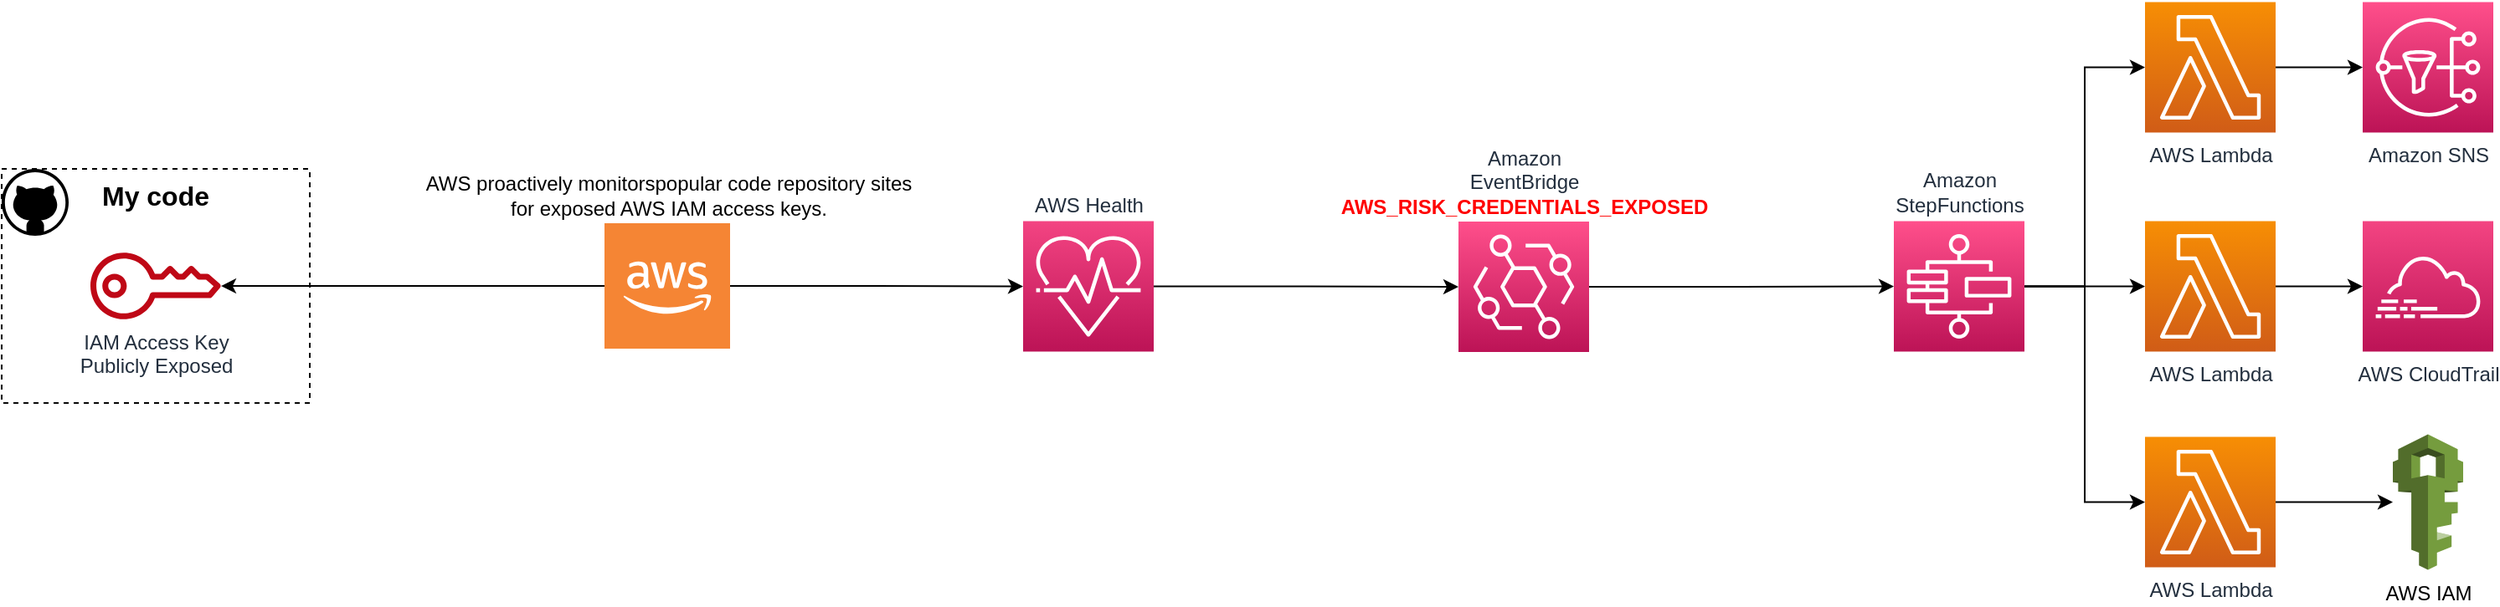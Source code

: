 <mxfile version="21.5.1" type="device">
  <diagram name="Page-1" id="8jNtizL9Epk46EjXaRG7">
    <mxGraphModel dx="2060" dy="840" grid="1" gridSize="10" guides="1" tooltips="1" connect="1" arrows="1" fold="1" page="1" pageScale="1" pageWidth="827" pageHeight="1169" math="0" shadow="0">
      <root>
        <mxCell id="0" />
        <mxCell id="1" parent="0" />
        <mxCell id="qA_RmF-w03jakzDlYd6n-9" value="My code" style="rounded=0;whiteSpace=wrap;html=1;fillColor=none;dashed=1;verticalAlign=top;fontStyle=1;fontSize=16;" vertex="1" parent="1">
          <mxGeometry x="80" y="170" width="184" height="140" as="geometry" />
        </mxCell>
        <mxCell id="qA_RmF-w03jakzDlYd6n-1" value="IAM Access Key&lt;br&gt;Publicly Exposed" style="sketch=0;outlineConnect=0;fontColor=#232F3E;gradientColor=none;fillColor=#BF0816;strokeColor=none;dashed=0;verticalLabelPosition=bottom;verticalAlign=top;align=center;html=1;fontSize=12;fontStyle=0;aspect=fixed;pointerEvents=1;shape=mxgraph.aws4.addon;" vertex="1" parent="1">
          <mxGeometry x="133" y="220" width="78" height="40" as="geometry" />
        </mxCell>
        <mxCell id="qA_RmF-w03jakzDlYd6n-20" style="edgeStyle=orthogonalEdgeStyle;rounded=0;orthogonalLoop=1;jettySize=auto;html=1;entryX=0;entryY=0.5;entryDx=0;entryDy=0;entryPerimeter=0;" edge="1" parent="1" source="qA_RmF-w03jakzDlYd6n-2" target="qA_RmF-w03jakzDlYd6n-3">
          <mxGeometry relative="1" as="geometry" />
        </mxCell>
        <mxCell id="qA_RmF-w03jakzDlYd6n-2" value="AWS Health" style="sketch=0;points=[[0,0,0],[0.25,0,0],[0.5,0,0],[0.75,0,0],[1,0,0],[0,1,0],[0.25,1,0],[0.5,1,0],[0.75,1,0],[1,1,0],[0,0.25,0],[0,0.5,0],[0,0.75,0],[1,0.25,0],[1,0.5,0],[1,0.75,0]];points=[[0,0,0],[0.25,0,0],[0.5,0,0],[0.75,0,0],[1,0,0],[0,1,0],[0.25,1,0],[0.5,1,0],[0.75,1,0],[1,1,0],[0,0.25,0],[0,0.5,0],[0,0.75,0],[1,0.25,0],[1,0.5,0],[1,0.75,0]];outlineConnect=0;fontColor=#232F3E;gradientColor=#F34482;gradientDirection=north;fillColor=#BC1356;strokeColor=#ffffff;dashed=0;verticalLabelPosition=top;verticalAlign=bottom;align=center;html=1;fontSize=12;fontStyle=0;aspect=fixed;shape=mxgraph.aws4.resourceIcon;resIcon=mxgraph.aws4.personal_health_dashboard;labelPosition=center;" vertex="1" parent="1">
          <mxGeometry x="690" y="201.25" width="78" height="78" as="geometry" />
        </mxCell>
        <mxCell id="qA_RmF-w03jakzDlYd6n-21" style="edgeStyle=orthogonalEdgeStyle;rounded=0;orthogonalLoop=1;jettySize=auto;html=1;entryX=0;entryY=0.5;entryDx=0;entryDy=0;entryPerimeter=0;" edge="1" parent="1" source="qA_RmF-w03jakzDlYd6n-3" target="qA_RmF-w03jakzDlYd6n-4">
          <mxGeometry relative="1" as="geometry" />
        </mxCell>
        <mxCell id="qA_RmF-w03jakzDlYd6n-3" value="Amazon&lt;br&gt;EventBridge&lt;br&gt;&lt;b&gt;&lt;font color=&quot;#ff0000&quot;&gt;AWS_RISK_CREDENTIALS_EXPOSED&lt;/font&gt;&lt;/b&gt;" style="sketch=0;points=[[0,0,0],[0.25,0,0],[0.5,0,0],[0.75,0,0],[1,0,0],[0,1,0],[0.25,1,0],[0.5,1,0],[0.75,1,0],[1,1,0],[0,0.25,0],[0,0.5,0],[0,0.75,0],[1,0.25,0],[1,0.5,0],[1,0.75,0]];outlineConnect=0;fontColor=#232F3E;gradientColor=#FF4F8B;gradientDirection=north;fillColor=#BC1356;strokeColor=#ffffff;dashed=0;verticalLabelPosition=top;verticalAlign=bottom;align=center;html=1;fontSize=12;fontStyle=0;aspect=fixed;shape=mxgraph.aws4.resourceIcon;resIcon=mxgraph.aws4.eventbridge;labelPosition=center;" vertex="1" parent="1">
          <mxGeometry x="950" y="201.5" width="78" height="78" as="geometry" />
        </mxCell>
        <mxCell id="qA_RmF-w03jakzDlYd6n-28" style="edgeStyle=orthogonalEdgeStyle;rounded=0;orthogonalLoop=1;jettySize=auto;html=1;" edge="1" parent="1" source="qA_RmF-w03jakzDlYd6n-4" target="qA_RmF-w03jakzDlYd6n-15">
          <mxGeometry relative="1" as="geometry" />
        </mxCell>
        <mxCell id="qA_RmF-w03jakzDlYd6n-30" style="edgeStyle=orthogonalEdgeStyle;rounded=0;orthogonalLoop=1;jettySize=auto;html=1;entryX=0;entryY=0.5;entryDx=0;entryDy=0;entryPerimeter=0;" edge="1" parent="1" source="qA_RmF-w03jakzDlYd6n-4" target="qA_RmF-w03jakzDlYd6n-17">
          <mxGeometry relative="1" as="geometry" />
        </mxCell>
        <mxCell id="qA_RmF-w03jakzDlYd6n-31" style="edgeStyle=orthogonalEdgeStyle;rounded=0;orthogonalLoop=1;jettySize=auto;html=1;entryX=0;entryY=0.5;entryDx=0;entryDy=0;entryPerimeter=0;" edge="1" parent="1" source="qA_RmF-w03jakzDlYd6n-4" target="qA_RmF-w03jakzDlYd6n-5">
          <mxGeometry relative="1" as="geometry" />
        </mxCell>
        <mxCell id="qA_RmF-w03jakzDlYd6n-4" value="Amazon&lt;br&gt;StepFunctions" style="sketch=0;points=[[0,0,0],[0.25,0,0],[0.5,0,0],[0.75,0,0],[1,0,0],[0,1,0],[0.25,1,0],[0.5,1,0],[0.75,1,0],[1,1,0],[0,0.25,0],[0,0.5,0],[0,0.75,0],[1,0.25,0],[1,0.5,0],[1,0.75,0]];outlineConnect=0;fontColor=#232F3E;gradientColor=#FF4F8B;gradientDirection=north;fillColor=#BC1356;strokeColor=#ffffff;dashed=0;verticalLabelPosition=top;verticalAlign=bottom;align=center;html=1;fontSize=12;fontStyle=0;aspect=fixed;shape=mxgraph.aws4.resourceIcon;resIcon=mxgraph.aws4.step_functions;labelPosition=center;" vertex="1" parent="1">
          <mxGeometry x="1210" y="201.25" width="78" height="78" as="geometry" />
        </mxCell>
        <mxCell id="qA_RmF-w03jakzDlYd6n-34" style="edgeStyle=orthogonalEdgeStyle;rounded=0;orthogonalLoop=1;jettySize=auto;html=1;" edge="1" parent="1" source="qA_RmF-w03jakzDlYd6n-5" target="qA_RmF-w03jakzDlYd6n-6">
          <mxGeometry relative="1" as="geometry" />
        </mxCell>
        <mxCell id="qA_RmF-w03jakzDlYd6n-5" value="AWS Lambda" style="sketch=0;points=[[0,0,0],[0.25,0,0],[0.5,0,0],[0.75,0,0],[1,0,0],[0,1,0],[0.25,1,0],[0.5,1,0],[0.75,1,0],[1,1,0],[0,0.25,0],[0,0.5,0],[0,0.75,0],[1,0.25,0],[1,0.5,0],[1,0.75,0]];outlineConnect=0;fontColor=#232F3E;gradientColor=#F78E04;gradientDirection=north;fillColor=#D05C17;strokeColor=#ffffff;dashed=0;verticalLabelPosition=bottom;verticalAlign=top;align=center;html=1;fontSize=12;fontStyle=0;aspect=fixed;shape=mxgraph.aws4.resourceIcon;resIcon=mxgraph.aws4.lambda;" vertex="1" parent="1">
          <mxGeometry x="1360" y="70.25" width="78" height="78" as="geometry" />
        </mxCell>
        <mxCell id="qA_RmF-w03jakzDlYd6n-6" value="Amazon SNS" style="sketch=0;points=[[0,0,0],[0.25,0,0],[0.5,0,0],[0.75,0,0],[1,0,0],[0,1,0],[0.25,1,0],[0.5,1,0],[0.75,1,0],[1,1,0],[0,0.25,0],[0,0.5,0],[0,0.75,0],[1,0.25,0],[1,0.5,0],[1,0.75,0]];outlineConnect=0;fontColor=#232F3E;gradientColor=#FF4F8B;gradientDirection=north;fillColor=#BC1356;strokeColor=#ffffff;dashed=0;verticalLabelPosition=bottom;verticalAlign=top;align=center;html=1;fontSize=12;fontStyle=0;aspect=fixed;shape=mxgraph.aws4.resourceIcon;resIcon=mxgraph.aws4.sns;" vertex="1" parent="1">
          <mxGeometry x="1490" y="70.25" width="78" height="78" as="geometry" />
        </mxCell>
        <mxCell id="qA_RmF-w03jakzDlYd6n-7" value="AWS CloudTrail" style="sketch=0;points=[[0,0,0],[0.25,0,0],[0.5,0,0],[0.75,0,0],[1,0,0],[0,1,0],[0.25,1,0],[0.5,1,0],[0.75,1,0],[1,1,0],[0,0.25,0],[0,0.5,0],[0,0.75,0],[1,0.25,0],[1,0.5,0],[1,0.75,0]];points=[[0,0,0],[0.25,0,0],[0.5,0,0],[0.75,0,0],[1,0,0],[0,1,0],[0.25,1,0],[0.5,1,0],[0.75,1,0],[1,1,0],[0,0.25,0],[0,0.5,0],[0,0.75,0],[1,0.25,0],[1,0.5,0],[1,0.75,0]];outlineConnect=0;fontColor=#232F3E;gradientColor=#F34482;gradientDirection=north;fillColor=#BC1356;strokeColor=#ffffff;dashed=0;verticalLabelPosition=bottom;verticalAlign=top;align=center;html=1;fontSize=12;fontStyle=0;aspect=fixed;shape=mxgraph.aws4.resourceIcon;resIcon=mxgraph.aws4.cloudtrail;" vertex="1" parent="1">
          <mxGeometry x="1490" y="201.25" width="78" height="78" as="geometry" />
        </mxCell>
        <mxCell id="qA_RmF-w03jakzDlYd6n-8" value="" style="verticalLabelPosition=bottom;html=1;verticalAlign=top;align=center;strokeColor=none;fillColor=#000000;shape=mxgraph.azure.github_code;pointerEvents=1;" vertex="1" parent="1">
          <mxGeometry x="80" y="170" width="40" height="40" as="geometry" />
        </mxCell>
        <mxCell id="qA_RmF-w03jakzDlYd6n-11" style="edgeStyle=orthogonalEdgeStyle;rounded=0;orthogonalLoop=1;jettySize=auto;html=1;" edge="1" parent="1" source="qA_RmF-w03jakzDlYd6n-10" target="qA_RmF-w03jakzDlYd6n-1">
          <mxGeometry relative="1" as="geometry" />
        </mxCell>
        <mxCell id="qA_RmF-w03jakzDlYd6n-19" style="edgeStyle=orthogonalEdgeStyle;rounded=0;orthogonalLoop=1;jettySize=auto;html=1;" edge="1" parent="1" source="qA_RmF-w03jakzDlYd6n-10" target="qA_RmF-w03jakzDlYd6n-2">
          <mxGeometry relative="1" as="geometry" />
        </mxCell>
        <mxCell id="qA_RmF-w03jakzDlYd6n-10" value="AWS proactively monitorspopular code repository sites&lt;br&gt;for exposed AWS IAM access keys." style="outlineConnect=0;dashed=0;verticalLabelPosition=top;verticalAlign=bottom;align=center;html=1;shape=mxgraph.aws3.cloud_2;fillColor=#F58534;gradientColor=none;labelPosition=center;" vertex="1" parent="1">
          <mxGeometry x="440" y="202.5" width="75" height="75" as="geometry" />
        </mxCell>
        <mxCell id="qA_RmF-w03jakzDlYd6n-33" style="edgeStyle=orthogonalEdgeStyle;rounded=0;orthogonalLoop=1;jettySize=auto;html=1;entryX=0;entryY=0.5;entryDx=0;entryDy=0;entryPerimeter=0;" edge="1" parent="1" source="qA_RmF-w03jakzDlYd6n-15" target="qA_RmF-w03jakzDlYd6n-7">
          <mxGeometry relative="1" as="geometry" />
        </mxCell>
        <mxCell id="qA_RmF-w03jakzDlYd6n-15" value="AWS Lambda" style="sketch=0;points=[[0,0,0],[0.25,0,0],[0.5,0,0],[0.75,0,0],[1,0,0],[0,1,0],[0.25,1,0],[0.5,1,0],[0.75,1,0],[1,1,0],[0,0.25,0],[0,0.5,0],[0,0.75,0],[1,0.25,0],[1,0.5,0],[1,0.75,0]];outlineConnect=0;fontColor=#232F3E;gradientColor=#F78E04;gradientDirection=north;fillColor=#D05C17;strokeColor=#ffffff;dashed=0;verticalLabelPosition=bottom;verticalAlign=top;align=center;html=1;fontSize=12;fontStyle=0;aspect=fixed;shape=mxgraph.aws4.resourceIcon;resIcon=mxgraph.aws4.lambda;" vertex="1" parent="1">
          <mxGeometry x="1360" y="201.25" width="78" height="78" as="geometry" />
        </mxCell>
        <mxCell id="qA_RmF-w03jakzDlYd6n-32" style="edgeStyle=orthogonalEdgeStyle;rounded=0;orthogonalLoop=1;jettySize=auto;html=1;" edge="1" parent="1" source="qA_RmF-w03jakzDlYd6n-17" target="qA_RmF-w03jakzDlYd6n-18">
          <mxGeometry relative="1" as="geometry" />
        </mxCell>
        <mxCell id="qA_RmF-w03jakzDlYd6n-17" value="AWS Lambda" style="sketch=0;points=[[0,0,0],[0.25,0,0],[0.5,0,0],[0.75,0,0],[1,0,0],[0,1,0],[0.25,1,0],[0.5,1,0],[0.75,1,0],[1,1,0],[0,0.25,0],[0,0.5,0],[0,0.75,0],[1,0.25,0],[1,0.5,0],[1,0.75,0]];outlineConnect=0;fontColor=#232F3E;gradientColor=#F78E04;gradientDirection=north;fillColor=#D05C17;strokeColor=#ffffff;dashed=0;verticalLabelPosition=bottom;verticalAlign=top;align=center;html=1;fontSize=12;fontStyle=0;aspect=fixed;shape=mxgraph.aws4.resourceIcon;resIcon=mxgraph.aws4.lambda;" vertex="1" parent="1">
          <mxGeometry x="1360" y="330.25" width="78" height="78" as="geometry" />
        </mxCell>
        <mxCell id="qA_RmF-w03jakzDlYd6n-18" value="AWS IAM" style="outlineConnect=0;dashed=0;verticalLabelPosition=bottom;verticalAlign=top;align=center;html=1;shape=mxgraph.aws3.iam;fillColor=#759C3E;gradientColor=none;" vertex="1" parent="1">
          <mxGeometry x="1508" y="328.75" width="42" height="81" as="geometry" />
        </mxCell>
      </root>
    </mxGraphModel>
  </diagram>
</mxfile>
